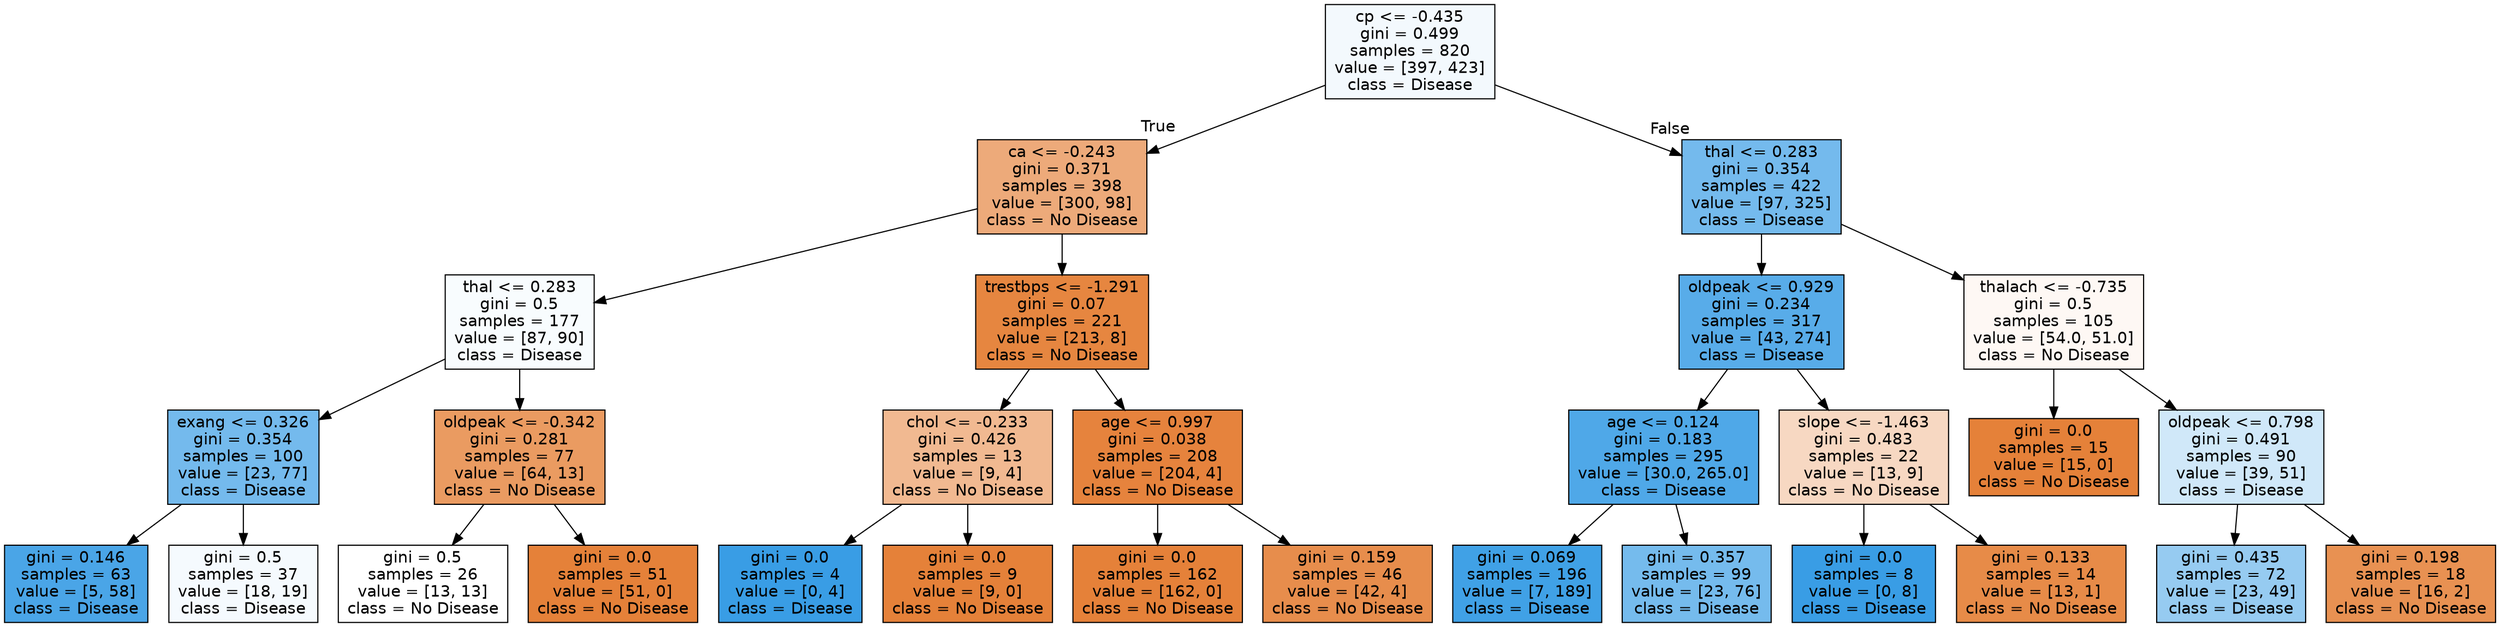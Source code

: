 digraph Tree {
node [shape=box, style="filled", color="black", fontname="helvetica"] ;
edge [fontname="helvetica"] ;
0 [label="cp <= -0.435\ngini = 0.499\nsamples = 820\nvalue = [397, 423]\nclass = Disease", fillcolor="#f3f9fd"] ;
1 [label="ca <= -0.243\ngini = 0.371\nsamples = 398\nvalue = [300, 98]\nclass = No Disease", fillcolor="#edaa7a"] ;
0 -> 1 [labeldistance=2.5, labelangle=45, headlabel="True"] ;
2 [label="thal <= 0.283\ngini = 0.5\nsamples = 177\nvalue = [87, 90]\nclass = Disease", fillcolor="#f8fcfe"] ;
1 -> 2 ;
3 [label="exang <= 0.326\ngini = 0.354\nsamples = 100\nvalue = [23, 77]\nclass = Disease", fillcolor="#74baed"] ;
2 -> 3 ;
4 [label="gini = 0.146\nsamples = 63\nvalue = [5, 58]\nclass = Disease", fillcolor="#4aa5e7"] ;
3 -> 4 ;
5 [label="gini = 0.5\nsamples = 37\nvalue = [18, 19]\nclass = Disease", fillcolor="#f5fafe"] ;
3 -> 5 ;
6 [label="oldpeak <= -0.342\ngini = 0.281\nsamples = 77\nvalue = [64, 13]\nclass = No Disease", fillcolor="#ea9b61"] ;
2 -> 6 ;
7 [label="gini = 0.5\nsamples = 26\nvalue = [13, 13]\nclass = No Disease", fillcolor="#ffffff"] ;
6 -> 7 ;
8 [label="gini = 0.0\nsamples = 51\nvalue = [51, 0]\nclass = No Disease", fillcolor="#e58139"] ;
6 -> 8 ;
9 [label="trestbps <= -1.291\ngini = 0.07\nsamples = 221\nvalue = [213, 8]\nclass = No Disease", fillcolor="#e68640"] ;
1 -> 9 ;
10 [label="chol <= -0.233\ngini = 0.426\nsamples = 13\nvalue = [9, 4]\nclass = No Disease", fillcolor="#f1b991"] ;
9 -> 10 ;
11 [label="gini = 0.0\nsamples = 4\nvalue = [0, 4]\nclass = Disease", fillcolor="#399de5"] ;
10 -> 11 ;
12 [label="gini = 0.0\nsamples = 9\nvalue = [9, 0]\nclass = No Disease", fillcolor="#e58139"] ;
10 -> 12 ;
13 [label="age <= 0.997\ngini = 0.038\nsamples = 208\nvalue = [204, 4]\nclass = No Disease", fillcolor="#e6833d"] ;
9 -> 13 ;
14 [label="gini = 0.0\nsamples = 162\nvalue = [162, 0]\nclass = No Disease", fillcolor="#e58139"] ;
13 -> 14 ;
15 [label="gini = 0.159\nsamples = 46\nvalue = [42, 4]\nclass = No Disease", fillcolor="#e78d4c"] ;
13 -> 15 ;
16 [label="thal <= 0.283\ngini = 0.354\nsamples = 422\nvalue = [97, 325]\nclass = Disease", fillcolor="#74baed"] ;
0 -> 16 [labeldistance=2.5, labelangle=-45, headlabel="False"] ;
17 [label="oldpeak <= 0.929\ngini = 0.234\nsamples = 317\nvalue = [43, 274]\nclass = Disease", fillcolor="#58ace9"] ;
16 -> 17 ;
18 [label="age <= 0.124\ngini = 0.183\nsamples = 295\nvalue = [30.0, 265.0]\nclass = Disease", fillcolor="#4fa8e8"] ;
17 -> 18 ;
19 [label="gini = 0.069\nsamples = 196\nvalue = [7, 189]\nclass = Disease", fillcolor="#40a1e6"] ;
18 -> 19 ;
20 [label="gini = 0.357\nsamples = 99\nvalue = [23, 76]\nclass = Disease", fillcolor="#75bbed"] ;
18 -> 20 ;
21 [label="slope <= -1.463\ngini = 0.483\nsamples = 22\nvalue = [13, 9]\nclass = No Disease", fillcolor="#f7d8c2"] ;
17 -> 21 ;
22 [label="gini = 0.0\nsamples = 8\nvalue = [0, 8]\nclass = Disease", fillcolor="#399de5"] ;
21 -> 22 ;
23 [label="gini = 0.133\nsamples = 14\nvalue = [13, 1]\nclass = No Disease", fillcolor="#e78b48"] ;
21 -> 23 ;
24 [label="thalach <= -0.735\ngini = 0.5\nsamples = 105\nvalue = [54.0, 51.0]\nclass = No Disease", fillcolor="#fef8f4"] ;
16 -> 24 ;
25 [label="gini = 0.0\nsamples = 15\nvalue = [15, 0]\nclass = No Disease", fillcolor="#e58139"] ;
24 -> 25 ;
26 [label="oldpeak <= 0.798\ngini = 0.491\nsamples = 90\nvalue = [39, 51]\nclass = Disease", fillcolor="#d0e8f9"] ;
24 -> 26 ;
27 [label="gini = 0.435\nsamples = 72\nvalue = [23, 49]\nclass = Disease", fillcolor="#96cbf1"] ;
26 -> 27 ;
28 [label="gini = 0.198\nsamples = 18\nvalue = [16, 2]\nclass = No Disease", fillcolor="#e89152"] ;
26 -> 28 ;
}